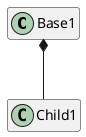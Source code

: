 @startuml

' avoid problems with angled crows feet
skinparam linetype ortho

Base1 *-- Child1

hide empty members

@enduml